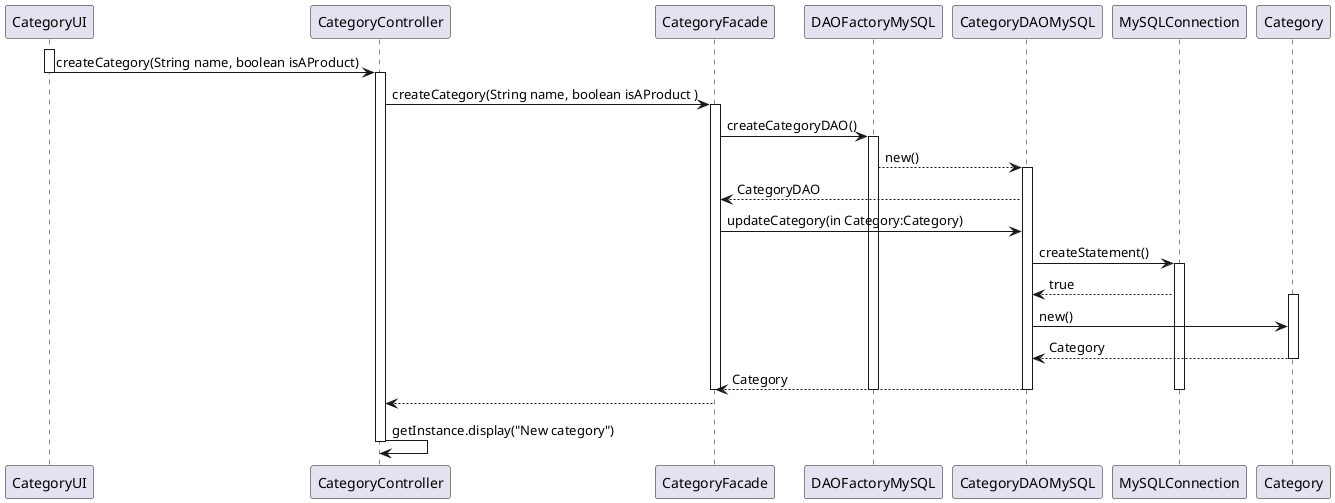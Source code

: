 @startuml
activate CategoryUI
CategoryUI -> CategoryController : createCategory(String name, boolean isAProduct)
deactivate CategoryUI
activate CategoryController
CategoryController -> CategoryFacade : createCategory(String name, boolean isAProduct )
activate CategoryFacade
CategoryFacade -> DAOFactoryMySQL : createCategoryDAO()
activate DAOFactoryMySQL
DAOFactoryMySQL --> CategoryDAOMySQL: new()
activate CategoryDAOMySQL
CategoryDAOMySQL --> CategoryFacade: CategoryDAO
CategoryFacade -> CategoryDAOMySQL : updateCategory(in Category:Category)
CategoryDAOMySQL -> MySQLConnection : createStatement()
activate MySQLConnection
MySQLConnection --> CategoryDAOMySQL: true
activate Category
CategoryDAOMySQL -> Category : new()
Category --> CategoryDAOMySQL : Category
deactivate Category
CategoryDAOMySQL --> CategoryFacade : Category
deactivate DAOFactoryMySQL
deactivate CategoryFacade
deactivate CategoryDAOMySQL
deactivate MySQLConnection
CategoryFacade --> CategoryController
CategoryController -> CategoryController : getInstance.display("New category")
deactivate CategoryController
deactivate Category
deactivate CategoryFacade
@enduml